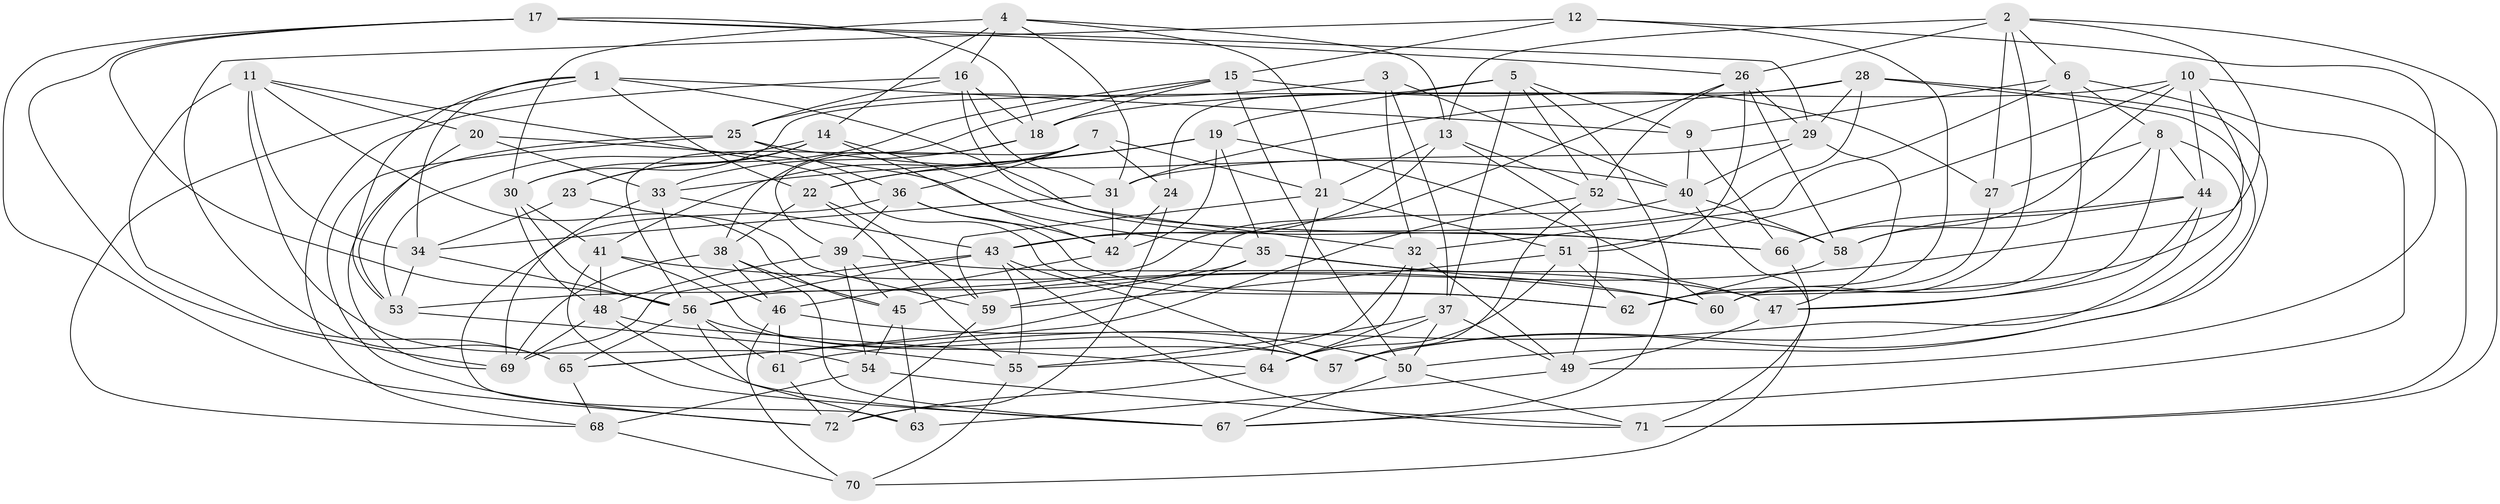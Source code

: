 // original degree distribution, {4: 1.0}
// Generated by graph-tools (version 1.1) at 2025/50/03/09/25 03:50:47]
// undirected, 72 vertices, 210 edges
graph export_dot {
graph [start="1"]
  node [color=gray90,style=filled];
  1;
  2;
  3;
  4;
  5;
  6;
  7;
  8;
  9;
  10;
  11;
  12;
  13;
  14;
  15;
  16;
  17;
  18;
  19;
  20;
  21;
  22;
  23;
  24;
  25;
  26;
  27;
  28;
  29;
  30;
  31;
  32;
  33;
  34;
  35;
  36;
  37;
  38;
  39;
  40;
  41;
  42;
  43;
  44;
  45;
  46;
  47;
  48;
  49;
  50;
  51;
  52;
  53;
  54;
  55;
  56;
  57;
  58;
  59;
  60;
  61;
  62;
  63;
  64;
  65;
  66;
  67;
  68;
  69;
  70;
  71;
  72;
  1 -- 9 [weight=1.0];
  1 -- 22 [weight=1.0];
  1 -- 34 [weight=1.0];
  1 -- 53 [weight=1.0];
  1 -- 66 [weight=1.0];
  1 -- 68 [weight=1.0];
  2 -- 6 [weight=1.0];
  2 -- 13 [weight=1.0];
  2 -- 26 [weight=2.0];
  2 -- 27 [weight=1.0];
  2 -- 45 [weight=1.0];
  2 -- 60 [weight=1.0];
  2 -- 71 [weight=1.0];
  3 -- 25 [weight=1.0];
  3 -- 32 [weight=1.0];
  3 -- 37 [weight=1.0];
  3 -- 40 [weight=1.0];
  4 -- 13 [weight=1.0];
  4 -- 14 [weight=1.0];
  4 -- 16 [weight=1.0];
  4 -- 21 [weight=1.0];
  4 -- 30 [weight=1.0];
  4 -- 31 [weight=1.0];
  5 -- 9 [weight=1.0];
  5 -- 19 [weight=1.0];
  5 -- 24 [weight=1.0];
  5 -- 37 [weight=1.0];
  5 -- 52 [weight=1.0];
  5 -- 67 [weight=1.0];
  6 -- 8 [weight=1.0];
  6 -- 9 [weight=1.0];
  6 -- 32 [weight=1.0];
  6 -- 60 [weight=1.0];
  6 -- 67 [weight=1.0];
  7 -- 21 [weight=1.0];
  7 -- 22 [weight=1.0];
  7 -- 24 [weight=1.0];
  7 -- 36 [weight=1.0];
  7 -- 39 [weight=1.0];
  7 -- 41 [weight=1.0];
  8 -- 27 [weight=1.0];
  8 -- 44 [weight=1.0];
  8 -- 47 [weight=1.0];
  8 -- 57 [weight=1.0];
  8 -- 58 [weight=1.0];
  9 -- 40 [weight=2.0];
  9 -- 66 [weight=1.0];
  10 -- 18 [weight=1.0];
  10 -- 44 [weight=1.0];
  10 -- 51 [weight=1.0];
  10 -- 60 [weight=1.0];
  10 -- 66 [weight=1.0];
  10 -- 71 [weight=1.0];
  11 -- 20 [weight=1.0];
  11 -- 34 [weight=1.0];
  11 -- 45 [weight=1.0];
  11 -- 54 [weight=1.0];
  11 -- 62 [weight=1.0];
  11 -- 65 [weight=1.0];
  12 -- 15 [weight=1.0];
  12 -- 49 [weight=1.0];
  12 -- 62 [weight=1.0];
  12 -- 65 [weight=1.0];
  13 -- 21 [weight=1.0];
  13 -- 43 [weight=1.0];
  13 -- 49 [weight=1.0];
  13 -- 52 [weight=1.0];
  14 -- 23 [weight=1.0];
  14 -- 30 [weight=1.0];
  14 -- 42 [weight=1.0];
  14 -- 53 [weight=1.0];
  14 -- 66 [weight=1.0];
  15 -- 18 [weight=1.0];
  15 -- 23 [weight=1.0];
  15 -- 27 [weight=1.0];
  15 -- 50 [weight=1.0];
  15 -- 56 [weight=1.0];
  16 -- 18 [weight=1.0];
  16 -- 25 [weight=1.0];
  16 -- 31 [weight=1.0];
  16 -- 32 [weight=1.0];
  16 -- 68 [weight=1.0];
  17 -- 18 [weight=1.0];
  17 -- 26 [weight=1.0];
  17 -- 29 [weight=1.0];
  17 -- 56 [weight=1.0];
  17 -- 69 [weight=1.0];
  17 -- 72 [weight=1.0];
  18 -- 33 [weight=1.0];
  18 -- 38 [weight=1.0];
  19 -- 22 [weight=1.0];
  19 -- 33 [weight=1.0];
  19 -- 35 [weight=1.0];
  19 -- 42 [weight=1.0];
  19 -- 60 [weight=1.0];
  20 -- 33 [weight=1.0];
  20 -- 35 [weight=1.0];
  20 -- 53 [weight=1.0];
  21 -- 51 [weight=1.0];
  21 -- 59 [weight=1.0];
  21 -- 64 [weight=1.0];
  22 -- 38 [weight=1.0];
  22 -- 55 [weight=1.0];
  22 -- 59 [weight=1.0];
  23 -- 34 [weight=1.0];
  23 -- 59 [weight=1.0];
  24 -- 42 [weight=1.0];
  24 -- 72 [weight=1.0];
  25 -- 36 [weight=1.0];
  25 -- 40 [weight=1.0];
  25 -- 69 [weight=1.0];
  25 -- 72 [weight=1.0];
  26 -- 29 [weight=1.0];
  26 -- 51 [weight=1.0];
  26 -- 52 [weight=1.0];
  26 -- 53 [weight=1.0];
  26 -- 58 [weight=1.0];
  27 -- 62 [weight=1.0];
  28 -- 29 [weight=1.0];
  28 -- 30 [weight=1.0];
  28 -- 31 [weight=1.0];
  28 -- 43 [weight=1.0];
  28 -- 50 [weight=1.0];
  28 -- 57 [weight=1.0];
  29 -- 31 [weight=1.0];
  29 -- 40 [weight=1.0];
  29 -- 47 [weight=1.0];
  30 -- 41 [weight=1.0];
  30 -- 48 [weight=1.0];
  30 -- 56 [weight=1.0];
  31 -- 34 [weight=1.0];
  31 -- 42 [weight=1.0];
  32 -- 49 [weight=1.0];
  32 -- 55 [weight=1.0];
  32 -- 64 [weight=1.0];
  33 -- 43 [weight=1.0];
  33 -- 46 [weight=1.0];
  33 -- 69 [weight=1.0];
  34 -- 53 [weight=1.0];
  34 -- 56 [weight=1.0];
  35 -- 47 [weight=1.0];
  35 -- 59 [weight=1.0];
  35 -- 60 [weight=1.0];
  35 -- 65 [weight=1.0];
  36 -- 39 [weight=1.0];
  36 -- 42 [weight=1.0];
  36 -- 62 [weight=1.0];
  36 -- 63 [weight=1.0];
  37 -- 49 [weight=1.0];
  37 -- 50 [weight=1.0];
  37 -- 55 [weight=1.0];
  37 -- 64 [weight=1.0];
  38 -- 45 [weight=1.0];
  38 -- 46 [weight=1.0];
  38 -- 67 [weight=1.0];
  38 -- 69 [weight=1.0];
  39 -- 45 [weight=1.0];
  39 -- 47 [weight=1.0];
  39 -- 48 [weight=1.0];
  39 -- 54 [weight=1.0];
  40 -- 56 [weight=1.0];
  40 -- 58 [weight=1.0];
  40 -- 70 [weight=1.0];
  41 -- 48 [weight=1.0];
  41 -- 57 [weight=1.0];
  41 -- 60 [weight=1.0];
  41 -- 67 [weight=1.0];
  42 -- 46 [weight=1.0];
  43 -- 55 [weight=1.0];
  43 -- 56 [weight=1.0];
  43 -- 57 [weight=1.0];
  43 -- 69 [weight=1.0];
  43 -- 71 [weight=1.0];
  44 -- 47 [weight=1.0];
  44 -- 58 [weight=1.0];
  44 -- 61 [weight=1.0];
  44 -- 66 [weight=1.0];
  45 -- 54 [weight=1.0];
  45 -- 63 [weight=1.0];
  46 -- 50 [weight=1.0];
  46 -- 61 [weight=1.0];
  46 -- 70 [weight=1.0];
  47 -- 49 [weight=1.0];
  48 -- 64 [weight=1.0];
  48 -- 67 [weight=1.0];
  48 -- 69 [weight=1.0];
  49 -- 63 [weight=1.0];
  50 -- 67 [weight=1.0];
  50 -- 71 [weight=1.0];
  51 -- 59 [weight=1.0];
  51 -- 62 [weight=1.0];
  51 -- 64 [weight=1.0];
  52 -- 57 [weight=1.0];
  52 -- 58 [weight=1.0];
  52 -- 65 [weight=1.0];
  53 -- 55 [weight=1.0];
  54 -- 68 [weight=2.0];
  54 -- 71 [weight=1.0];
  55 -- 70 [weight=1.0];
  56 -- 57 [weight=1.0];
  56 -- 61 [weight=1.0];
  56 -- 63 [weight=1.0];
  56 -- 65 [weight=1.0];
  58 -- 62 [weight=1.0];
  59 -- 72 [weight=1.0];
  61 -- 72 [weight=1.0];
  64 -- 72 [weight=1.0];
  65 -- 68 [weight=1.0];
  66 -- 71 [weight=1.0];
  68 -- 70 [weight=1.0];
}
